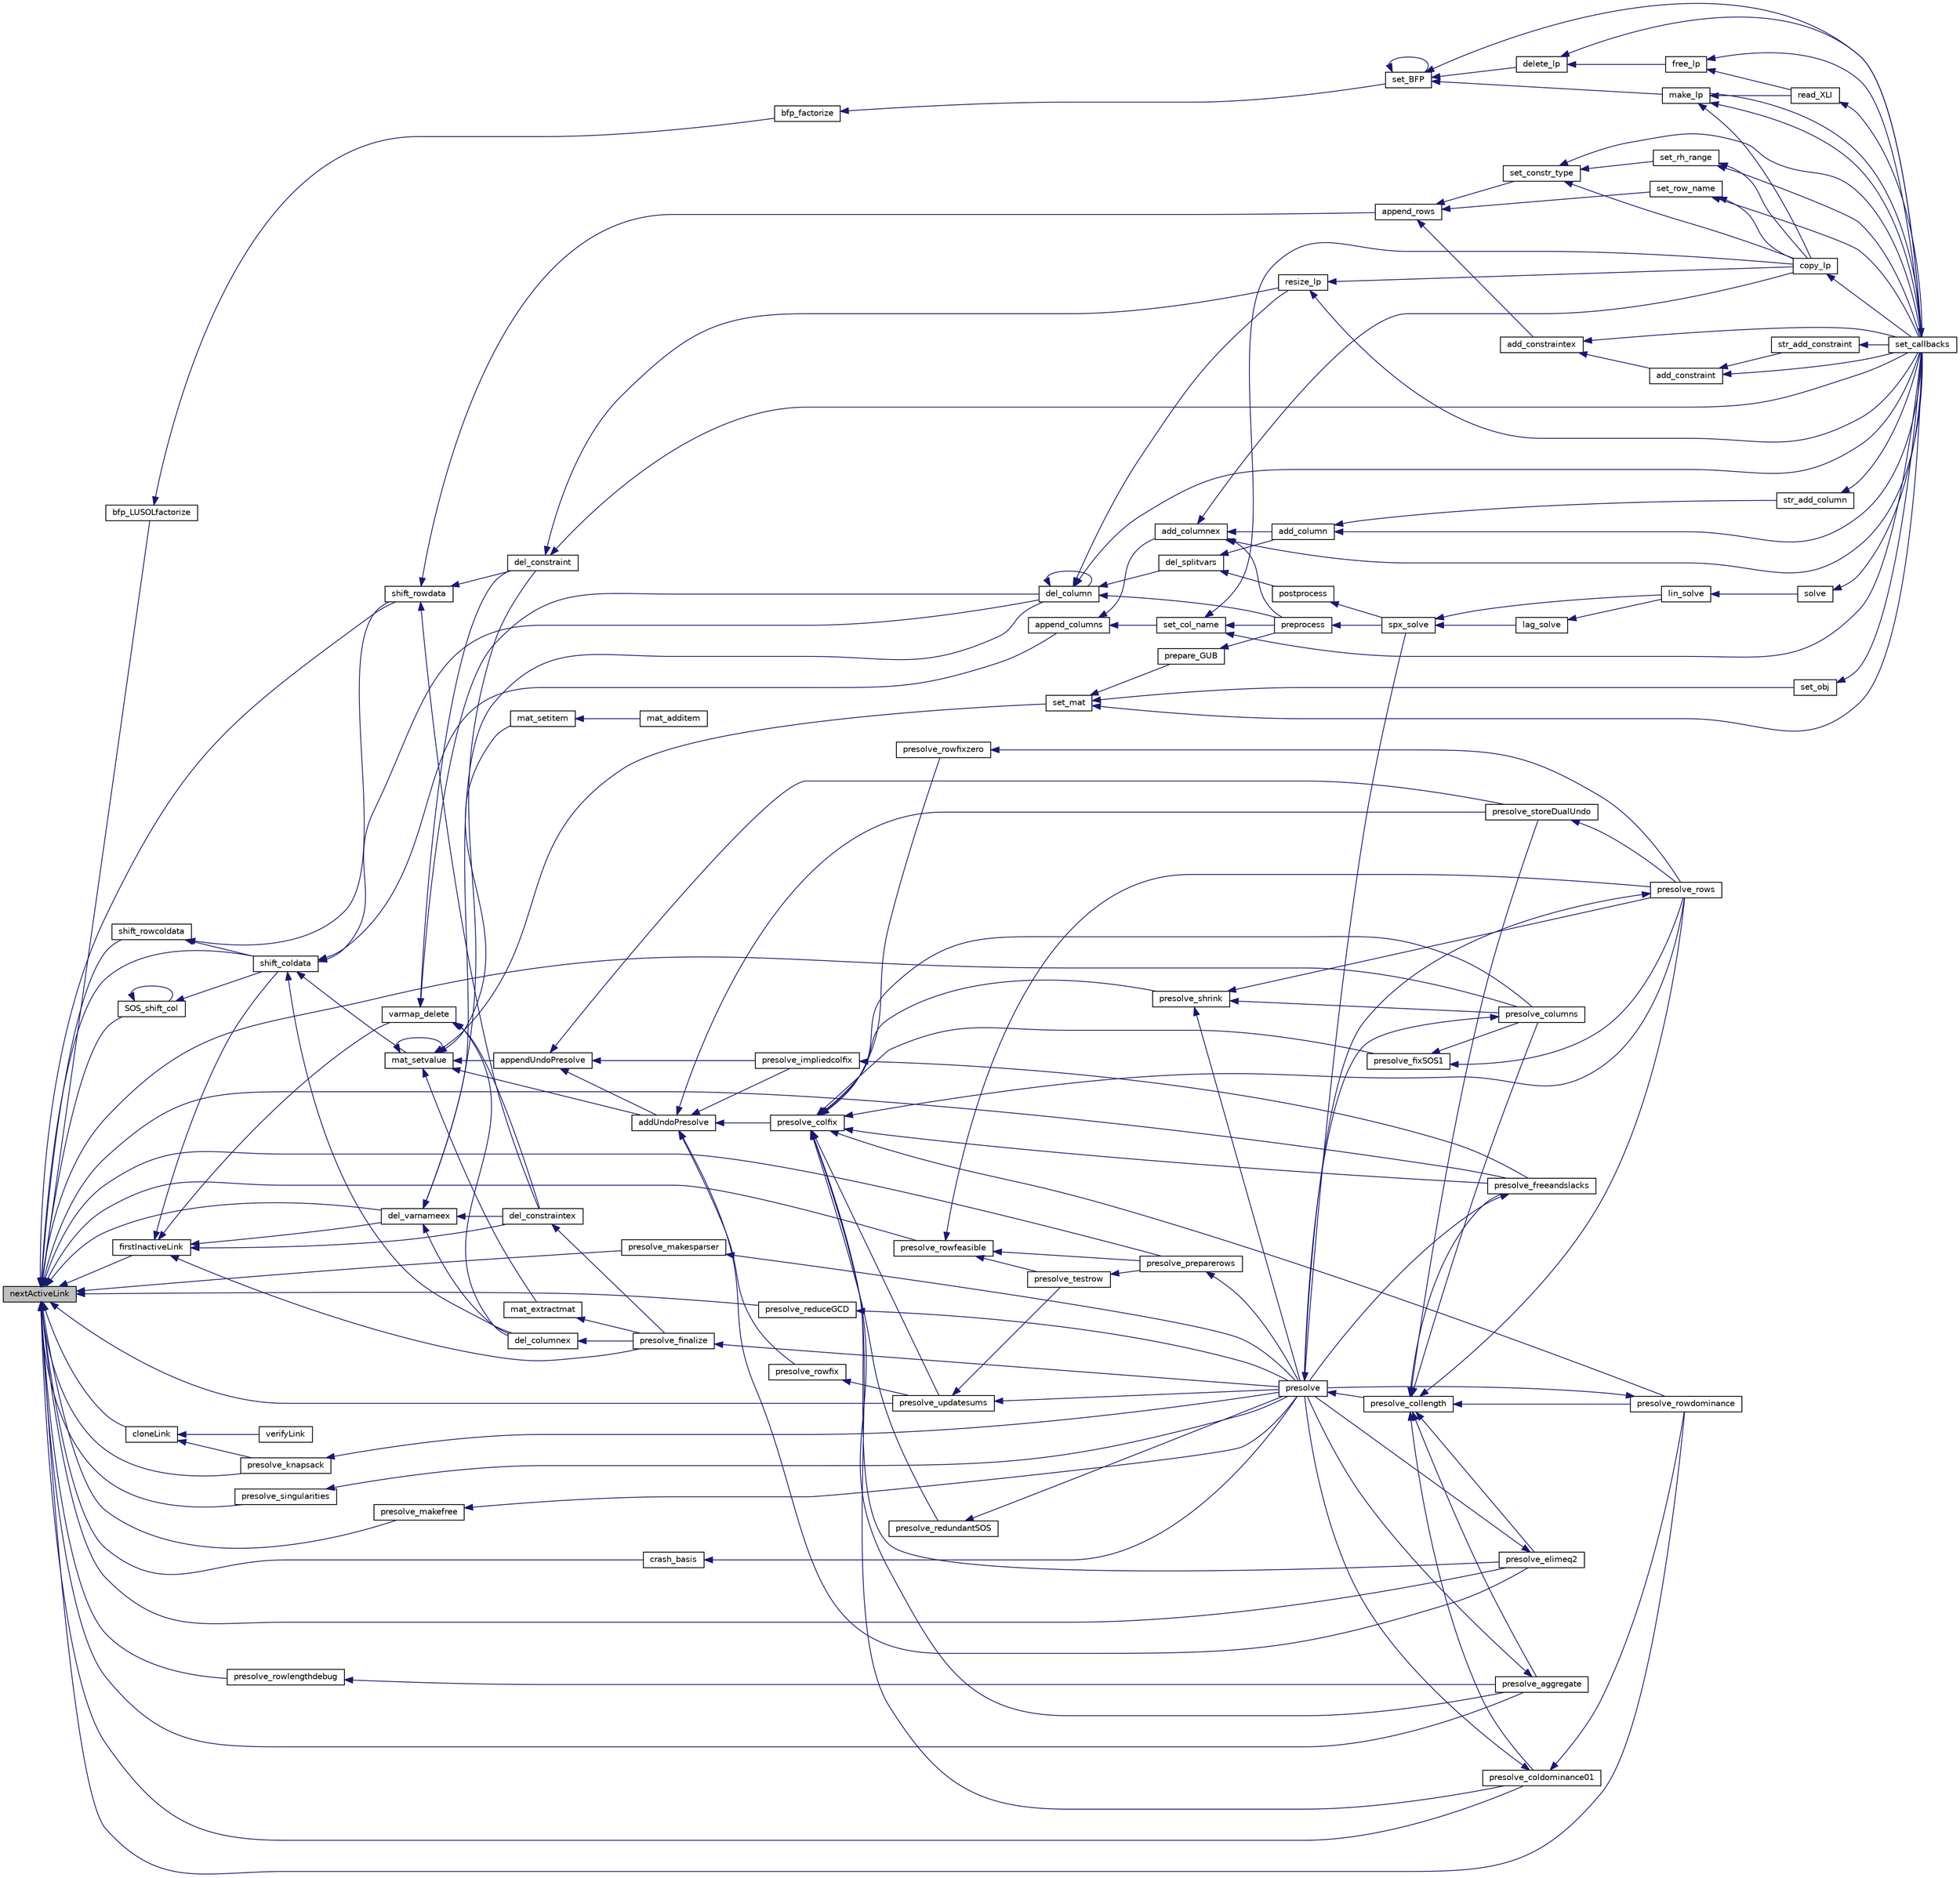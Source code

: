 digraph "nextActiveLink"
{
  edge [fontname="Helvetica",fontsize="10",labelfontname="Helvetica",labelfontsize="10"];
  node [fontname="Helvetica",fontsize="10",shape=record];
  rankdir="LR";
  Node1451 [label="nextActiveLink",height=0.2,width=0.4,color="black", fillcolor="grey75", style="filled", fontcolor="black"];
  Node1451 -> Node1452 [dir="back",color="midnightblue",fontsize="10",style="solid",fontname="Helvetica"];
  Node1452 [label="bfp_LUSOLfactorize",height=0.2,width=0.4,color="black", fillcolor="white", style="filled",URL="$d5/df4/lp___l_u_s_o_l_8c.html#af0a052333c0bdc8882f37c86cb9670b6"];
  Node1452 -> Node1453 [dir="back",color="midnightblue",fontsize="10",style="solid",fontname="Helvetica"];
  Node1453 [label="bfp_factorize",height=0.2,width=0.4,color="black", fillcolor="white", style="filled",URL="$d5/df4/lp___l_u_s_o_l_8c.html#a47ed1e4a1148a3a171a69cb7472c4df7"];
  Node1453 -> Node1454 [dir="back",color="midnightblue",fontsize="10",style="solid",fontname="Helvetica"];
  Node1454 [label="set_BFP",height=0.2,width=0.4,color="black", fillcolor="white", style="filled",URL="$df/df7/lp__lib_8h.html#a87fe168b71b0be133c124282e90089bd"];
  Node1454 -> Node1455 [dir="back",color="midnightblue",fontsize="10",style="solid",fontname="Helvetica"];
  Node1455 [label="make_lp",height=0.2,width=0.4,color="black", fillcolor="white", style="filled",URL="$df/df7/lp__lib_8h.html#a68a0333d84dd944f67e2a0ec72e346a9"];
  Node1455 -> Node1456 [dir="back",color="midnightblue",fontsize="10",style="solid",fontname="Helvetica"];
  Node1456 [label="copy_lp",height=0.2,width=0.4,color="black", fillcolor="white", style="filled",URL="$df/df7/lp__lib_8h.html#aca83ecdbc200b414db491306f3070ae9"];
  Node1456 -> Node1457 [dir="back",color="midnightblue",fontsize="10",style="solid",fontname="Helvetica"];
  Node1457 [label="set_callbacks",height=0.2,width=0.4,color="black", fillcolor="white", style="filled",URL="$df/df7/lp__lib_8h.html#a929e8acb9704f61e16927c915c15cd07"];
  Node1457 -> Node1455 [dir="back",color="midnightblue",fontsize="10",style="solid",fontname="Helvetica"];
  Node1455 -> Node1457 [dir="back",color="midnightblue",fontsize="10",style="solid",fontname="Helvetica"];
  Node1455 -> Node1458 [dir="back",color="midnightblue",fontsize="10",style="solid",fontname="Helvetica"];
  Node1458 [label="read_XLI",height=0.2,width=0.4,color="black", fillcolor="white", style="filled",URL="$df/df7/lp__lib_8h.html#a351dd803960ab0dae2b39f2c65d3a58d"];
  Node1458 -> Node1457 [dir="back",color="midnightblue",fontsize="10",style="solid",fontname="Helvetica"];
  Node1454 -> Node1459 [dir="back",color="midnightblue",fontsize="10",style="solid",fontname="Helvetica"];
  Node1459 [label="delete_lp",height=0.2,width=0.4,color="black", fillcolor="white", style="filled",URL="$df/df7/lp__lib_8h.html#af9cd97825f0cd436b3c3fc3bdf1c82b8"];
  Node1459 -> Node1460 [dir="back",color="midnightblue",fontsize="10",style="solid",fontname="Helvetica"];
  Node1460 [label="free_lp",height=0.2,width=0.4,color="black", fillcolor="white", style="filled",URL="$df/df7/lp__lib_8h.html#a8ea5effebbfa9ce4844bb713471a7aa1"];
  Node1460 -> Node1457 [dir="back",color="midnightblue",fontsize="10",style="solid",fontname="Helvetica"];
  Node1460 -> Node1458 [dir="back",color="midnightblue",fontsize="10",style="solid",fontname="Helvetica"];
  Node1459 -> Node1457 [dir="back",color="midnightblue",fontsize="10",style="solid",fontname="Helvetica"];
  Node1454 -> Node1457 [dir="back",color="midnightblue",fontsize="10",style="solid",fontname="Helvetica"];
  Node1454 -> Node1454 [dir="back",color="midnightblue",fontsize="10",style="solid",fontname="Helvetica"];
  Node1451 -> Node1461 [dir="back",color="midnightblue",fontsize="10",style="solid",fontname="Helvetica"];
  Node1461 [label="crash_basis",height=0.2,width=0.4,color="black", fillcolor="white", style="filled",URL="$dd/dd7/lp__crash_8h.html#a355ad817df59a533447559170e0debcb"];
  Node1461 -> Node1462 [dir="back",color="midnightblue",fontsize="10",style="solid",fontname="Helvetica"];
  Node1462 [label="presolve",height=0.2,width=0.4,color="black", fillcolor="white", style="filled",URL="$da/dae/lp__presolve_8h.html#a63c9f891fb867de51e44d08313fdd585"];
  Node1462 -> Node1463 [dir="back",color="midnightblue",fontsize="10",style="solid",fontname="Helvetica"];
  Node1463 [label="presolve_collength",height=0.2,width=0.4,color="black", fillcolor="white", style="filled",URL="$da/dae/lp__presolve_8h.html#a58b595e285879c5d2996a0a6247d9389"];
  Node1463 -> Node1464 [dir="back",color="midnightblue",fontsize="10",style="solid",fontname="Helvetica"];
  Node1464 [label="presolve_storeDualUndo",height=0.2,width=0.4,color="black", fillcolor="white", style="filled",URL="$d3/da5/lp__presolve_8c.html#a1aba0570d1275e34fbd173aa558c4c14"];
  Node1464 -> Node1465 [dir="back",color="midnightblue",fontsize="10",style="solid",fontname="Helvetica"];
  Node1465 [label="presolve_rows",height=0.2,width=0.4,color="black", fillcolor="white", style="filled",URL="$d3/da5/lp__presolve_8c.html#a93c32e563cfede02af08bd1a3d46bd6d"];
  Node1465 -> Node1462 [dir="back",color="midnightblue",fontsize="10",style="solid",fontname="Helvetica"];
  Node1463 -> Node1466 [dir="back",color="midnightblue",fontsize="10",style="solid",fontname="Helvetica"];
  Node1466 [label="presolve_elimeq2",height=0.2,width=0.4,color="black", fillcolor="white", style="filled",URL="$d3/da5/lp__presolve_8c.html#a7844c56aa332fe22274fffac21b497b8"];
  Node1466 -> Node1462 [dir="back",color="midnightblue",fontsize="10",style="solid",fontname="Helvetica"];
  Node1463 -> Node1467 [dir="back",color="midnightblue",fontsize="10",style="solid",fontname="Helvetica"];
  Node1467 [label="presolve_rowdominance",height=0.2,width=0.4,color="black", fillcolor="white", style="filled",URL="$d3/da5/lp__presolve_8c.html#a7e03acd96990d99539251375f7faff4a"];
  Node1467 -> Node1462 [dir="back",color="midnightblue",fontsize="10",style="solid",fontname="Helvetica"];
  Node1463 -> Node1468 [dir="back",color="midnightblue",fontsize="10",style="solid",fontname="Helvetica"];
  Node1468 [label="presolve_coldominance01",height=0.2,width=0.4,color="black", fillcolor="white", style="filled",URL="$d3/da5/lp__presolve_8c.html#a38ba8dae4e0bbdd4ab2ab77f7d146596"];
  Node1468 -> Node1467 [dir="back",color="midnightblue",fontsize="10",style="solid",fontname="Helvetica"];
  Node1468 -> Node1462 [dir="back",color="midnightblue",fontsize="10",style="solid",fontname="Helvetica"];
  Node1463 -> Node1469 [dir="back",color="midnightblue",fontsize="10",style="solid",fontname="Helvetica"];
  Node1469 [label="presolve_aggregate",height=0.2,width=0.4,color="black", fillcolor="white", style="filled",URL="$d3/da5/lp__presolve_8c.html#accb9e4202e7222ff4aba91e3c15efa73"];
  Node1469 -> Node1462 [dir="back",color="midnightblue",fontsize="10",style="solid",fontname="Helvetica"];
  Node1463 -> Node1470 [dir="back",color="midnightblue",fontsize="10",style="solid",fontname="Helvetica"];
  Node1470 [label="presolve_columns",height=0.2,width=0.4,color="black", fillcolor="white", style="filled",URL="$d3/da5/lp__presolve_8c.html#ada5e067bb25106a6d8ecd75d23be8600"];
  Node1470 -> Node1462 [dir="back",color="midnightblue",fontsize="10",style="solid",fontname="Helvetica"];
  Node1463 -> Node1471 [dir="back",color="midnightblue",fontsize="10",style="solid",fontname="Helvetica"];
  Node1471 [label="presolve_freeandslacks",height=0.2,width=0.4,color="black", fillcolor="white", style="filled",URL="$d3/da5/lp__presolve_8c.html#a62d34320b14c8946670a7fc73a04828a"];
  Node1471 -> Node1462 [dir="back",color="midnightblue",fontsize="10",style="solid",fontname="Helvetica"];
  Node1463 -> Node1465 [dir="back",color="midnightblue",fontsize="10",style="solid",fontname="Helvetica"];
  Node1462 -> Node1472 [dir="back",color="midnightblue",fontsize="10",style="solid",fontname="Helvetica"];
  Node1472 [label="spx_solve",height=0.2,width=0.4,color="black", fillcolor="white", style="filled",URL="$d1/d0a/lp__simplex_8h.html#a3effc8b68c1fb21095e7324d83d0dbf7"];
  Node1472 -> Node1473 [dir="back",color="midnightblue",fontsize="10",style="solid",fontname="Helvetica"];
  Node1473 [label="lag_solve",height=0.2,width=0.4,color="black", fillcolor="white", style="filled",URL="$d1/d0a/lp__simplex_8h.html#a320e9e82c06466267a7cb7844c7767b8"];
  Node1473 -> Node1474 [dir="back",color="midnightblue",fontsize="10",style="solid",fontname="Helvetica"];
  Node1474 [label="lin_solve",height=0.2,width=0.4,color="black", fillcolor="white", style="filled",URL="$d1/d0a/lp__simplex_8h.html#a794b0beb471eb7ece9a694717b65b947"];
  Node1474 -> Node1475 [dir="back",color="midnightblue",fontsize="10",style="solid",fontname="Helvetica"];
  Node1475 [label="solve",height=0.2,width=0.4,color="black", fillcolor="white", style="filled",URL="$df/df7/lp__lib_8h.html#a0f4da3a192397e77e6fe92704d4fad3f"];
  Node1475 -> Node1457 [dir="back",color="midnightblue",fontsize="10",style="solid",fontname="Helvetica"];
  Node1472 -> Node1474 [dir="back",color="midnightblue",fontsize="10",style="solid",fontname="Helvetica"];
  Node1451 -> Node1476 [dir="back",color="midnightblue",fontsize="10",style="solid",fontname="Helvetica"];
  Node1476 [label="shift_rowcoldata",height=0.2,width=0.4,color="black", fillcolor="white", style="filled",URL="$df/df7/lp__lib_8h.html#ad763e24656b5a795e260b0e75eb2924c"];
  Node1476 -> Node1477 [dir="back",color="midnightblue",fontsize="10",style="solid",fontname="Helvetica"];
  Node1477 [label="shift_rowdata",height=0.2,width=0.4,color="black", fillcolor="white", style="filled",URL="$df/df7/lp__lib_8h.html#a66700e0f54041fc27c914174fa3e8781"];
  Node1477 -> Node1478 [dir="back",color="midnightblue",fontsize="10",style="solid",fontname="Helvetica"];
  Node1478 [label="append_rows",height=0.2,width=0.4,color="black", fillcolor="white", style="filled",URL="$df/df7/lp__lib_8h.html#a518ad1ac2344480c0388dc997dac1f13"];
  Node1478 -> Node1479 [dir="back",color="midnightblue",fontsize="10",style="solid",fontname="Helvetica"];
  Node1479 [label="add_constraintex",height=0.2,width=0.4,color="black", fillcolor="white", style="filled",URL="$df/df7/lp__lib_8h.html#a72939ceb6c02b858f0462fffc76c7cc7"];
  Node1479 -> Node1480 [dir="back",color="midnightblue",fontsize="10",style="solid",fontname="Helvetica"];
  Node1480 [label="add_constraint",height=0.2,width=0.4,color="black", fillcolor="white", style="filled",URL="$df/df7/lp__lib_8h.html#a9bc4a8f05123c2512ef0059771c74909"];
  Node1480 -> Node1481 [dir="back",color="midnightblue",fontsize="10",style="solid",fontname="Helvetica"];
  Node1481 [label="str_add_constraint",height=0.2,width=0.4,color="black", fillcolor="white", style="filled",URL="$df/df7/lp__lib_8h.html#a783404ff7b2853d45f0e2f1e4f8bb30d"];
  Node1481 -> Node1457 [dir="back",color="midnightblue",fontsize="10",style="solid",fontname="Helvetica"];
  Node1480 -> Node1457 [dir="back",color="midnightblue",fontsize="10",style="solid",fontname="Helvetica"];
  Node1479 -> Node1457 [dir="back",color="midnightblue",fontsize="10",style="solid",fontname="Helvetica"];
  Node1478 -> Node1482 [dir="back",color="midnightblue",fontsize="10",style="solid",fontname="Helvetica"];
  Node1482 [label="set_constr_type",height=0.2,width=0.4,color="black", fillcolor="white", style="filled",URL="$df/df7/lp__lib_8h.html#adc9936d860d7678bd885f9784ae35f22"];
  Node1482 -> Node1456 [dir="back",color="midnightblue",fontsize="10",style="solid",fontname="Helvetica"];
  Node1482 -> Node1483 [dir="back",color="midnightblue",fontsize="10",style="solid",fontname="Helvetica"];
  Node1483 [label="set_rh_range",height=0.2,width=0.4,color="black", fillcolor="white", style="filled",URL="$df/df7/lp__lib_8h.html#a728ff2b20d5451250ca2512f5d89c5e4"];
  Node1483 -> Node1456 [dir="back",color="midnightblue",fontsize="10",style="solid",fontname="Helvetica"];
  Node1483 -> Node1457 [dir="back",color="midnightblue",fontsize="10",style="solid",fontname="Helvetica"];
  Node1482 -> Node1457 [dir="back",color="midnightblue",fontsize="10",style="solid",fontname="Helvetica"];
  Node1478 -> Node1484 [dir="back",color="midnightblue",fontsize="10",style="solid",fontname="Helvetica"];
  Node1484 [label="set_row_name",height=0.2,width=0.4,color="black", fillcolor="white", style="filled",URL="$df/df7/lp__lib_8h.html#adb54f658e12211fc717c7e2ad0f57ad5"];
  Node1484 -> Node1456 [dir="back",color="midnightblue",fontsize="10",style="solid",fontname="Helvetica"];
  Node1484 -> Node1457 [dir="back",color="midnightblue",fontsize="10",style="solid",fontname="Helvetica"];
  Node1477 -> Node1485 [dir="back",color="midnightblue",fontsize="10",style="solid",fontname="Helvetica"];
  Node1485 [label="del_constraintex",height=0.2,width=0.4,color="black", fillcolor="white", style="filled",URL="$df/df7/lp__lib_8h.html#a2a32aced43a16f309da4d2d1e6861781"];
  Node1485 -> Node1486 [dir="back",color="midnightblue",fontsize="10",style="solid",fontname="Helvetica"];
  Node1486 [label="presolve_finalize",height=0.2,width=0.4,color="black", fillcolor="white", style="filled",URL="$d3/da5/lp__presolve_8c.html#a46c3fddf42b480372a735f9cc14c5c38"];
  Node1486 -> Node1462 [dir="back",color="midnightblue",fontsize="10",style="solid",fontname="Helvetica"];
  Node1477 -> Node1487 [dir="back",color="midnightblue",fontsize="10",style="solid",fontname="Helvetica"];
  Node1487 [label="del_constraint",height=0.2,width=0.4,color="black", fillcolor="white", style="filled",URL="$df/df7/lp__lib_8h.html#a99c3e334739c620d7c3fa94ab2d45823"];
  Node1487 -> Node1488 [dir="back",color="midnightblue",fontsize="10",style="solid",fontname="Helvetica"];
  Node1488 [label="resize_lp",height=0.2,width=0.4,color="black", fillcolor="white", style="filled",URL="$df/df7/lp__lib_8h.html#a3888240fa3e60fcc781ce5139d41225d"];
  Node1488 -> Node1456 [dir="back",color="midnightblue",fontsize="10",style="solid",fontname="Helvetica"];
  Node1488 -> Node1457 [dir="back",color="midnightblue",fontsize="10",style="solid",fontname="Helvetica"];
  Node1487 -> Node1457 [dir="back",color="midnightblue",fontsize="10",style="solid",fontname="Helvetica"];
  Node1476 -> Node1489 [dir="back",color="midnightblue",fontsize="10",style="solid",fontname="Helvetica"];
  Node1489 [label="shift_coldata",height=0.2,width=0.4,color="black", fillcolor="white", style="filled",URL="$df/df7/lp__lib_8h.html#a9ed027fc60643c153c2413f96fabd3d6"];
  Node1489 -> Node1490 [dir="back",color="midnightblue",fontsize="10",style="solid",fontname="Helvetica"];
  Node1490 [label="append_columns",height=0.2,width=0.4,color="black", fillcolor="white", style="filled",URL="$df/df7/lp__lib_8h.html#af2eb621df330da05b8dbe0f492de947c"];
  Node1490 -> Node1491 [dir="back",color="midnightblue",fontsize="10",style="solid",fontname="Helvetica"];
  Node1491 [label="add_columnex",height=0.2,width=0.4,color="black", fillcolor="white", style="filled",URL="$df/df7/lp__lib_8h.html#a2f59f71c70b34d6198979dd6652f2dbd"];
  Node1491 -> Node1456 [dir="back",color="midnightblue",fontsize="10",style="solid",fontname="Helvetica"];
  Node1491 -> Node1492 [dir="back",color="midnightblue",fontsize="10",style="solid",fontname="Helvetica"];
  Node1492 [label="add_column",height=0.2,width=0.4,color="black", fillcolor="white", style="filled",URL="$df/df7/lp__lib_8h.html#ab0aae6678125797fe5acd4d9e4ec5ada"];
  Node1492 -> Node1493 [dir="back",color="midnightblue",fontsize="10",style="solid",fontname="Helvetica"];
  Node1493 [label="str_add_column",height=0.2,width=0.4,color="black", fillcolor="white", style="filled",URL="$df/df7/lp__lib_8h.html#a8e97e48b7672e3a822758f53b897b960"];
  Node1493 -> Node1457 [dir="back",color="midnightblue",fontsize="10",style="solid",fontname="Helvetica"];
  Node1492 -> Node1457 [dir="back",color="midnightblue",fontsize="10",style="solid",fontname="Helvetica"];
  Node1491 -> Node1457 [dir="back",color="midnightblue",fontsize="10",style="solid",fontname="Helvetica"];
  Node1491 -> Node1494 [dir="back",color="midnightblue",fontsize="10",style="solid",fontname="Helvetica"];
  Node1494 [label="preprocess",height=0.2,width=0.4,color="black", fillcolor="white", style="filled",URL="$df/df7/lp__lib_8h.html#a97c637125d89c31df9c86d5b091567be"];
  Node1494 -> Node1472 [dir="back",color="midnightblue",fontsize="10",style="solid",fontname="Helvetica"];
  Node1490 -> Node1495 [dir="back",color="midnightblue",fontsize="10",style="solid",fontname="Helvetica"];
  Node1495 [label="set_col_name",height=0.2,width=0.4,color="black", fillcolor="white", style="filled",URL="$df/df7/lp__lib_8h.html#a751584b8fc5364188ce4cfedd22a41f0"];
  Node1495 -> Node1456 [dir="back",color="midnightblue",fontsize="10",style="solid",fontname="Helvetica"];
  Node1495 -> Node1457 [dir="back",color="midnightblue",fontsize="10",style="solid",fontname="Helvetica"];
  Node1495 -> Node1494 [dir="back",color="midnightblue",fontsize="10",style="solid",fontname="Helvetica"];
  Node1489 -> Node1496 [dir="back",color="midnightblue",fontsize="10",style="solid",fontname="Helvetica"];
  Node1496 [label="del_columnex",height=0.2,width=0.4,color="black", fillcolor="white", style="filled",URL="$df/df7/lp__lib_8h.html#a156f55cae7e764cc6292bbaeb443d51a"];
  Node1496 -> Node1486 [dir="back",color="midnightblue",fontsize="10",style="solid",fontname="Helvetica"];
  Node1489 -> Node1497 [dir="back",color="midnightblue",fontsize="10",style="solid",fontname="Helvetica"];
  Node1497 [label="del_column",height=0.2,width=0.4,color="black", fillcolor="white", style="filled",URL="$df/df7/lp__lib_8h.html#a19ffee388cd896f1a87a8dd6292e505e"];
  Node1497 -> Node1488 [dir="back",color="midnightblue",fontsize="10",style="solid",fontname="Helvetica"];
  Node1497 -> Node1498 [dir="back",color="midnightblue",fontsize="10",style="solid",fontname="Helvetica"];
  Node1498 [label="del_splitvars",height=0.2,width=0.4,color="black", fillcolor="white", style="filled",URL="$d4/d79/lp__lib_8c.html#a5ff16cef0653b3cc0f2a20cb07200dbc"];
  Node1498 -> Node1492 [dir="back",color="midnightblue",fontsize="10",style="solid",fontname="Helvetica"];
  Node1498 -> Node1499 [dir="back",color="midnightblue",fontsize="10",style="solid",fontname="Helvetica"];
  Node1499 [label="postprocess",height=0.2,width=0.4,color="black", fillcolor="white", style="filled",URL="$df/df7/lp__lib_8h.html#a0893b5f8a2432dd38800b54ec8ca0332"];
  Node1499 -> Node1472 [dir="back",color="midnightblue",fontsize="10",style="solid",fontname="Helvetica"];
  Node1497 -> Node1497 [dir="back",color="midnightblue",fontsize="10",style="solid",fontname="Helvetica"];
  Node1497 -> Node1457 [dir="back",color="midnightblue",fontsize="10",style="solid",fontname="Helvetica"];
  Node1497 -> Node1494 [dir="back",color="midnightblue",fontsize="10",style="solid",fontname="Helvetica"];
  Node1489 -> Node1500 [dir="back",color="midnightblue",fontsize="10",style="solid",fontname="Helvetica"];
  Node1500 [label="mat_setvalue",height=0.2,width=0.4,color="black", fillcolor="white", style="filled",URL="$d0/d48/lp__matrix_8h.html#a3cf5f70351e501251681b113289293da"];
  Node1500 -> Node1501 [dir="back",color="midnightblue",fontsize="10",style="solid",fontname="Helvetica"];
  Node1501 [label="set_mat",height=0.2,width=0.4,color="black", fillcolor="white", style="filled",URL="$df/df7/lp__lib_8h.html#a21ce2e5c2697a784e679f1b3ae596d92"];
  Node1501 -> Node1502 [dir="back",color="midnightblue",fontsize="10",style="solid",fontname="Helvetica"];
  Node1502 [label="set_obj",height=0.2,width=0.4,color="black", fillcolor="white", style="filled",URL="$df/df7/lp__lib_8h.html#aa23a77296dfa4c4350f59de4eb2dd793"];
  Node1502 -> Node1457 [dir="back",color="midnightblue",fontsize="10",style="solid",fontname="Helvetica"];
  Node1501 -> Node1457 [dir="back",color="midnightblue",fontsize="10",style="solid",fontname="Helvetica"];
  Node1501 -> Node1503 [dir="back",color="midnightblue",fontsize="10",style="solid",fontname="Helvetica"];
  Node1503 [label="prepare_GUB",height=0.2,width=0.4,color="black", fillcolor="white", style="filled",URL="$df/df7/lp__lib_8h.html#aa8871fd842850304a627fbe3be7d31fb"];
  Node1503 -> Node1494 [dir="back",color="midnightblue",fontsize="10",style="solid",fontname="Helvetica"];
  Node1500 -> Node1504 [dir="back",color="midnightblue",fontsize="10",style="solid",fontname="Helvetica"];
  Node1504 [label="mat_extractmat",height=0.2,width=0.4,color="black", fillcolor="white", style="filled",URL="$d0/d48/lp__matrix_8h.html#a8fe5b95ea2aa30bba3f5050534e4c420"];
  Node1504 -> Node1486 [dir="back",color="midnightblue",fontsize="10",style="solid",fontname="Helvetica"];
  Node1500 -> Node1505 [dir="back",color="midnightblue",fontsize="10",style="solid",fontname="Helvetica"];
  Node1505 [label="mat_setitem",height=0.2,width=0.4,color="black", fillcolor="white", style="filled",URL="$d0/d48/lp__matrix_8h.html#ac8defba940597273d1e2f41af9c4fdd6"];
  Node1505 -> Node1506 [dir="back",color="midnightblue",fontsize="10",style="solid",fontname="Helvetica"];
  Node1506 [label="mat_additem",height=0.2,width=0.4,color="black", fillcolor="white", style="filled",URL="$d0/d48/lp__matrix_8h.html#adae88f0f1d337755cfa985774c30135f"];
  Node1500 -> Node1500 [dir="back",color="midnightblue",fontsize="10",style="solid",fontname="Helvetica"];
  Node1500 -> Node1507 [dir="back",color="midnightblue",fontsize="10",style="solid",fontname="Helvetica"];
  Node1507 [label="appendUndoPresolve",height=0.2,width=0.4,color="black", fillcolor="white", style="filled",URL="$d0/d48/lp__matrix_8h.html#aa8e38f815c9cbd06ef78e67a7f0cb056"];
  Node1507 -> Node1508 [dir="back",color="midnightblue",fontsize="10",style="solid",fontname="Helvetica"];
  Node1508 [label="addUndoPresolve",height=0.2,width=0.4,color="black", fillcolor="white", style="filled",URL="$d0/d48/lp__matrix_8h.html#a1d2df317ce9ff9f7d2175c6f4f5998fd"];
  Node1508 -> Node1464 [dir="back",color="midnightblue",fontsize="10",style="solid",fontname="Helvetica"];
  Node1508 -> Node1509 [dir="back",color="midnightblue",fontsize="10",style="solid",fontname="Helvetica"];
  Node1509 [label="presolve_rowfix",height=0.2,width=0.4,color="black", fillcolor="white", style="filled",URL="$d3/da5/lp__presolve_8c.html#a520eef3ceedd449b38f7efcba96f8f9d"];
  Node1509 -> Node1510 [dir="back",color="midnightblue",fontsize="10",style="solid",fontname="Helvetica"];
  Node1510 [label="presolve_updatesums",height=0.2,width=0.4,color="black", fillcolor="white", style="filled",URL="$da/dae/lp__presolve_8h.html#a48aae6398bfe8f3779631422b53e0f2c"];
  Node1510 -> Node1511 [dir="back",color="midnightblue",fontsize="10",style="solid",fontname="Helvetica"];
  Node1511 [label="presolve_testrow",height=0.2,width=0.4,color="black", fillcolor="white", style="filled",URL="$d3/da5/lp__presolve_8c.html#ad41ebd5dd7c996f3138eacf6bbf4484f"];
  Node1511 -> Node1512 [dir="back",color="midnightblue",fontsize="10",style="solid",fontname="Helvetica"];
  Node1512 [label="presolve_preparerows",height=0.2,width=0.4,color="black", fillcolor="white", style="filled",URL="$d3/da5/lp__presolve_8c.html#a8907ce5b9083799d1f9b1245a265a104"];
  Node1512 -> Node1462 [dir="back",color="midnightblue",fontsize="10",style="solid",fontname="Helvetica"];
  Node1510 -> Node1462 [dir="back",color="midnightblue",fontsize="10",style="solid",fontname="Helvetica"];
  Node1508 -> Node1513 [dir="back",color="midnightblue",fontsize="10",style="solid",fontname="Helvetica"];
  Node1513 [label="presolve_colfix",height=0.2,width=0.4,color="black", fillcolor="white", style="filled",URL="$da/dae/lp__presolve_8h.html#a5ac5af2f2db21d53c5a0655080959a42"];
  Node1513 -> Node1514 [dir="back",color="midnightblue",fontsize="10",style="solid",fontname="Helvetica"];
  Node1514 [label="presolve_shrink",height=0.2,width=0.4,color="black", fillcolor="white", style="filled",URL="$da/dae/lp__presolve_8h.html#a0af83f2ddc82962e4531d33df40823b4"];
  Node1514 -> Node1470 [dir="back",color="midnightblue",fontsize="10",style="solid",fontname="Helvetica"];
  Node1514 -> Node1465 [dir="back",color="midnightblue",fontsize="10",style="solid",fontname="Helvetica"];
  Node1514 -> Node1462 [dir="back",color="midnightblue",fontsize="10",style="solid",fontname="Helvetica"];
  Node1513 -> Node1515 [dir="back",color="midnightblue",fontsize="10",style="solid",fontname="Helvetica"];
  Node1515 [label="presolve_redundantSOS",height=0.2,width=0.4,color="black", fillcolor="white", style="filled",URL="$d3/da5/lp__presolve_8c.html#a59de989fa2e2b3a1c70900138341444c"];
  Node1515 -> Node1462 [dir="back",color="midnightblue",fontsize="10",style="solid",fontname="Helvetica"];
  Node1513 -> Node1516 [dir="back",color="midnightblue",fontsize="10",style="solid",fontname="Helvetica"];
  Node1516 [label="presolve_fixSOS1",height=0.2,width=0.4,color="black", fillcolor="white", style="filled",URL="$d3/da5/lp__presolve_8c.html#afe23851dfda31715aa642bf989e12ffc"];
  Node1516 -> Node1470 [dir="back",color="midnightblue",fontsize="10",style="solid",fontname="Helvetica"];
  Node1516 -> Node1465 [dir="back",color="midnightblue",fontsize="10",style="solid",fontname="Helvetica"];
  Node1513 -> Node1517 [dir="back",color="midnightblue",fontsize="10",style="solid",fontname="Helvetica"];
  Node1517 [label="presolve_rowfixzero",height=0.2,width=0.4,color="black", fillcolor="white", style="filled",URL="$d3/da5/lp__presolve_8c.html#a4f192a0462d482c119b3966df893497c"];
  Node1517 -> Node1465 [dir="back",color="midnightblue",fontsize="10",style="solid",fontname="Helvetica"];
  Node1513 -> Node1466 [dir="back",color="midnightblue",fontsize="10",style="solid",fontname="Helvetica"];
  Node1513 -> Node1510 [dir="back",color="midnightblue",fontsize="10",style="solid",fontname="Helvetica"];
  Node1513 -> Node1467 [dir="back",color="midnightblue",fontsize="10",style="solid",fontname="Helvetica"];
  Node1513 -> Node1468 [dir="back",color="midnightblue",fontsize="10",style="solid",fontname="Helvetica"];
  Node1513 -> Node1469 [dir="back",color="midnightblue",fontsize="10",style="solid",fontname="Helvetica"];
  Node1513 -> Node1470 [dir="back",color="midnightblue",fontsize="10",style="solid",fontname="Helvetica"];
  Node1513 -> Node1471 [dir="back",color="midnightblue",fontsize="10",style="solid",fontname="Helvetica"];
  Node1513 -> Node1465 [dir="back",color="midnightblue",fontsize="10",style="solid",fontname="Helvetica"];
  Node1508 -> Node1466 [dir="back",color="midnightblue",fontsize="10",style="solid",fontname="Helvetica"];
  Node1508 -> Node1518 [dir="back",color="midnightblue",fontsize="10",style="solid",fontname="Helvetica"];
  Node1518 [label="presolve_impliedcolfix",height=0.2,width=0.4,color="black", fillcolor="white", style="filled",URL="$d3/da5/lp__presolve_8c.html#a25320b5f693a313addfb4d08c8d8a4fc"];
  Node1518 -> Node1471 [dir="back",color="midnightblue",fontsize="10",style="solid",fontname="Helvetica"];
  Node1507 -> Node1464 [dir="back",color="midnightblue",fontsize="10",style="solid",fontname="Helvetica"];
  Node1507 -> Node1518 [dir="back",color="midnightblue",fontsize="10",style="solid",fontname="Helvetica"];
  Node1500 -> Node1508 [dir="back",color="midnightblue",fontsize="10",style="solid",fontname="Helvetica"];
  Node1451 -> Node1477 [dir="back",color="midnightblue",fontsize="10",style="solid",fontname="Helvetica"];
  Node1451 -> Node1489 [dir="back",color="midnightblue",fontsize="10",style="solid",fontname="Helvetica"];
  Node1451 -> Node1519 [dir="back",color="midnightblue",fontsize="10",style="solid",fontname="Helvetica"];
  Node1519 [label="del_varnameex",height=0.2,width=0.4,color="black", fillcolor="white", style="filled",URL="$df/df7/lp__lib_8h.html#a07aecb614f2544a48a998497d99428b3"];
  Node1519 -> Node1485 [dir="back",color="midnightblue",fontsize="10",style="solid",fontname="Helvetica"];
  Node1519 -> Node1487 [dir="back",color="midnightblue",fontsize="10",style="solid",fontname="Helvetica"];
  Node1519 -> Node1496 [dir="back",color="midnightblue",fontsize="10",style="solid",fontname="Helvetica"];
  Node1519 -> Node1497 [dir="back",color="midnightblue",fontsize="10",style="solid",fontname="Helvetica"];
  Node1451 -> Node1520 [dir="back",color="midnightblue",fontsize="10",style="solid",fontname="Helvetica"];
  Node1520 [label="presolve_rowfeasible",height=0.2,width=0.4,color="black", fillcolor="white", style="filled",URL="$d3/da5/lp__presolve_8c.html#aa9133f10e3fbce6ad28beeb17aa04396"];
  Node1520 -> Node1511 [dir="back",color="midnightblue",fontsize="10",style="solid",fontname="Helvetica"];
  Node1520 -> Node1512 [dir="back",color="midnightblue",fontsize="10",style="solid",fontname="Helvetica"];
  Node1520 -> Node1465 [dir="back",color="midnightblue",fontsize="10",style="solid",fontname="Helvetica"];
  Node1451 -> Node1521 [dir="back",color="midnightblue",fontsize="10",style="solid",fontname="Helvetica"];
  Node1521 [label="presolve_rowlengthdebug",height=0.2,width=0.4,color="black", fillcolor="white", style="filled",URL="$d3/da5/lp__presolve_8c.html#a2a69b49ae57ce79b769073dc848caaf9"];
  Node1521 -> Node1469 [dir="back",color="midnightblue",fontsize="10",style="solid",fontname="Helvetica"];
  Node1451 -> Node1522 [dir="back",color="midnightblue",fontsize="10",style="solid",fontname="Helvetica"];
  Node1522 [label="presolve_reduceGCD",height=0.2,width=0.4,color="black", fillcolor="white", style="filled",URL="$d3/da5/lp__presolve_8c.html#afa39dadf50d46b8fcc6597ce2895dc99"];
  Node1522 -> Node1462 [dir="back",color="midnightblue",fontsize="10",style="solid",fontname="Helvetica"];
  Node1451 -> Node1523 [dir="back",color="midnightblue",fontsize="10",style="solid",fontname="Helvetica"];
  Node1523 [label="presolve_knapsack",height=0.2,width=0.4,color="black", fillcolor="white", style="filled",URL="$d3/da5/lp__presolve_8c.html#a02ce33a1316370ea8b5b72491f7fbc6f"];
  Node1523 -> Node1462 [dir="back",color="midnightblue",fontsize="10",style="solid",fontname="Helvetica"];
  Node1451 -> Node1524 [dir="back",color="midnightblue",fontsize="10",style="solid",fontname="Helvetica"];
  Node1524 [label="presolve_singularities",height=0.2,width=0.4,color="black", fillcolor="white", style="filled",URL="$d3/da5/lp__presolve_8c.html#a5273b3b493d401db012164a85adc5f15"];
  Node1524 -> Node1462 [dir="back",color="midnightblue",fontsize="10",style="solid",fontname="Helvetica"];
  Node1451 -> Node1466 [dir="back",color="midnightblue",fontsize="10",style="solid",fontname="Helvetica"];
  Node1451 -> Node1525 [dir="back",color="midnightblue",fontsize="10",style="solid",fontname="Helvetica"];
  Node1525 [label="presolve_makefree",height=0.2,width=0.4,color="black", fillcolor="white", style="filled",URL="$d3/da5/lp__presolve_8c.html#ac1d287e93ea52c0555747b2fe319e8cc"];
  Node1525 -> Node1462 [dir="back",color="midnightblue",fontsize="10",style="solid",fontname="Helvetica"];
  Node1451 -> Node1510 [dir="back",color="midnightblue",fontsize="10",style="solid",fontname="Helvetica"];
  Node1451 -> Node1467 [dir="back",color="midnightblue",fontsize="10",style="solid",fontname="Helvetica"];
  Node1451 -> Node1468 [dir="back",color="midnightblue",fontsize="10",style="solid",fontname="Helvetica"];
  Node1451 -> Node1469 [dir="back",color="midnightblue",fontsize="10",style="solid",fontname="Helvetica"];
  Node1451 -> Node1526 [dir="back",color="midnightblue",fontsize="10",style="solid",fontname="Helvetica"];
  Node1526 [label="presolve_makesparser",height=0.2,width=0.4,color="black", fillcolor="white", style="filled",URL="$d3/da5/lp__presolve_8c.html#a6e9e22d3935146700d9e23ce9ef6f7e9"];
  Node1526 -> Node1462 [dir="back",color="midnightblue",fontsize="10",style="solid",fontname="Helvetica"];
  Node1451 -> Node1470 [dir="back",color="midnightblue",fontsize="10",style="solid",fontname="Helvetica"];
  Node1451 -> Node1471 [dir="back",color="midnightblue",fontsize="10",style="solid",fontname="Helvetica"];
  Node1451 -> Node1512 [dir="back",color="midnightblue",fontsize="10",style="solid",fontname="Helvetica"];
  Node1451 -> Node1527 [dir="back",color="midnightblue",fontsize="10",style="solid",fontname="Helvetica"];
  Node1527 [label="SOS_shift_col",height=0.2,width=0.4,color="black", fillcolor="white", style="filled",URL="$da/d21/lp___s_o_s_8h.html#a4db1072c73b8986bcb934e935f67850f"];
  Node1527 -> Node1489 [dir="back",color="midnightblue",fontsize="10",style="solid",fontname="Helvetica"];
  Node1527 -> Node1527 [dir="back",color="midnightblue",fontsize="10",style="solid",fontname="Helvetica"];
  Node1451 -> Node1528 [dir="back",color="midnightblue",fontsize="10",style="solid",fontname="Helvetica"];
  Node1528 [label="firstInactiveLink",height=0.2,width=0.4,color="black", fillcolor="white", style="filled",URL="$d0/da2/lp__utils_8h.html#a96fd51e087f46e26646eb19f5db9e95d"];
  Node1528 -> Node1529 [dir="back",color="midnightblue",fontsize="10",style="solid",fontname="Helvetica"];
  Node1529 [label="varmap_delete",height=0.2,width=0.4,color="black", fillcolor="white", style="filled",URL="$df/df7/lp__lib_8h.html#a3c69f685f06afebbe3537cfbeedba2f0"];
  Node1529 -> Node1485 [dir="back",color="midnightblue",fontsize="10",style="solid",fontname="Helvetica"];
  Node1529 -> Node1487 [dir="back",color="midnightblue",fontsize="10",style="solid",fontname="Helvetica"];
  Node1529 -> Node1496 [dir="back",color="midnightblue",fontsize="10",style="solid",fontname="Helvetica"];
  Node1529 -> Node1497 [dir="back",color="midnightblue",fontsize="10",style="solid",fontname="Helvetica"];
  Node1528 -> Node1489 [dir="back",color="midnightblue",fontsize="10",style="solid",fontname="Helvetica"];
  Node1528 -> Node1485 [dir="back",color="midnightblue",fontsize="10",style="solid",fontname="Helvetica"];
  Node1528 -> Node1519 [dir="back",color="midnightblue",fontsize="10",style="solid",fontname="Helvetica"];
  Node1528 -> Node1486 [dir="back",color="midnightblue",fontsize="10",style="solid",fontname="Helvetica"];
  Node1451 -> Node1530 [dir="back",color="midnightblue",fontsize="10",style="solid",fontname="Helvetica"];
  Node1530 [label="cloneLink",height=0.2,width=0.4,color="black", fillcolor="white", style="filled",URL="$d0/da2/lp__utils_8h.html#a6d982020a53f0231f9e77317f448eaac"];
  Node1530 -> Node1523 [dir="back",color="midnightblue",fontsize="10",style="solid",fontname="Helvetica"];
  Node1530 -> Node1531 [dir="back",color="midnightblue",fontsize="10",style="solid",fontname="Helvetica"];
  Node1531 [label="verifyLink",height=0.2,width=0.4,color="black", fillcolor="white", style="filled",URL="$d0/da2/lp__utils_8h.html#aa79c8e4642e99690361beddd8203ea93"];
}

